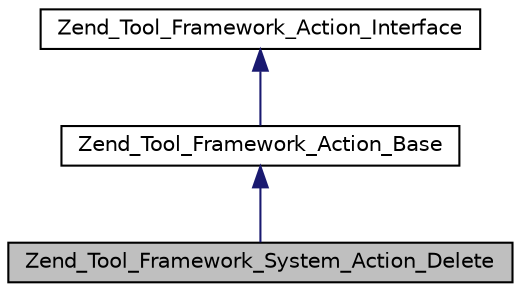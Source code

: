 digraph G
{
  edge [fontname="Helvetica",fontsize="10",labelfontname="Helvetica",labelfontsize="10"];
  node [fontname="Helvetica",fontsize="10",shape=record];
  Node1 [label="Zend_Tool_Framework_System_Action_Delete",height=0.2,width=0.4,color="black", fillcolor="grey75", style="filled" fontcolor="black"];
  Node2 -> Node1 [dir="back",color="midnightblue",fontsize="10",style="solid",fontname="Helvetica"];
  Node2 [label="Zend_Tool_Framework_Action_Base",height=0.2,width=0.4,color="black", fillcolor="white", style="filled",URL="$class_zend___tool___framework___action___base.html"];
  Node3 -> Node2 [dir="back",color="midnightblue",fontsize="10",style="solid",fontname="Helvetica"];
  Node3 [label="Zend_Tool_Framework_Action_Interface",height=0.2,width=0.4,color="black", fillcolor="white", style="filled",URL="$interface_zend___tool___framework___action___interface.html"];
}
